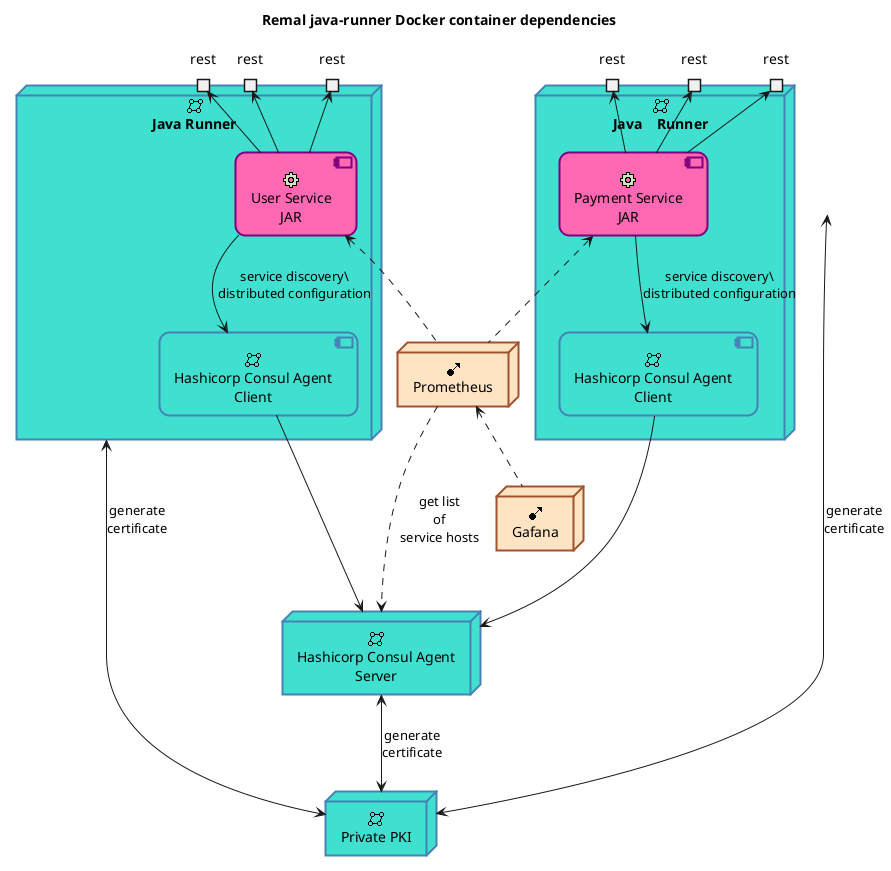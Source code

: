 ' ******************************************************************************
' UML PlantUML diagram that shows the java-runner Remal Docker container
' dependencies.
'
' Since : March 2024
' Author: Arnold Somogyi <arnold.somogyi@gmail.com>
'
' Copyright (c) 2020-2024 Remal Software and Arnold Somogyi All rights reserved
' ******************************************************************************
@startuml

<style>
  .STYLE_INFRA {
    RoundCorner 20
    LineThickness 2
    LineColor SteelBlue
    BackgroundColor Turquoise
  }
  .STYLE_APP {
    RoundCorner 20
    LineThickness 2
    LineColor Purple
    BackgroundColor HotPink
  }
  .STYLE_MONITOR {
    RoundCorner 20
    LineThickness 2
    LineColor Sienna
    BackgroundColor Bisque
  }
</style>


skinparam defaultTextAlignment center
title **Remal java-runner Docker container dependencies**


sprite $JAR_INFRA    jar:archimate/network
sprite $JAR_APP      jar:archimate/physical-equipment
sprite $JAR_MONITOR  jar:archimate/assignment


node          "Private PKI"                    as pki                  <<$JAR_INFRA>> <<STYLE_INFRA>>
node          "Hashicorp Consul Agent\nServer" as consul_server        <<$JAR_INFRA>> <<STYLE_INFRA>>
node          "Java Runner"                    as java_runner_1        <<$JAR_INFRA>> <<STYLE_INFRA>> {
   component  "Hashicorp Consul Agent\nClient" as consul_client_1      <<$JAR_INFRA>> <<STYLE_INFRA>>
   component  "User Service\nJAR"              as u_service            <<$JAR_APP>>   <<STYLE_APP>>
   portin     "rest"                           as u_service_endpoint_1
   portin     "rest"                           as u_service_endpoint_2
   portin     "rest"                           as u_service_endpoint_x
}
node          "Java    Runner"                 as java_runner_2        <<$JAR_INFRA>> <<STYLE_INFRA>> {
   component  "Hashicorp Consul Agent\nClient" as consul_client_2      <<$JAR_INFRA>> <<STYLE_INFRA>>
   component  "Payment Service\nJAR"           as p_service            <<$JAR_APP>>   <<STYLE_APP>>
   portin     "rest"                           as p_service_endpoint_1
   portin     "rest"                           as p_service_endpoint_2
   portin     "rest"                           as p_service_endpoint_x
}
node          "Prometheus"                     as prometheus           <<$JAR_MONITOR>> <<STYLE_MONITOR>>
node          "Gafana"                         as gafana               <<$JAR_MONITOR>> <<STYLE_MONITOR>>


consul_server      <--> pki                  : generate\ncertificate
java_runner_1      <--> pki                  : generate\ncertificate
   consul_client_1 ---> consul_server
   u_service        --> consul_client_1      : service discovery\\\ndistributed configuration
   u_service        --> u_service_endpoint_1
   u_service        --> u_service_endpoint_2
   u_service        --> u_service_endpoint_x
java_runner_2      <--> pki                  : generate\ncertificate
   consul_client_2 ---> consul_server
   p_service        --> consul_client_2      : service discovery\\\ndistributed configuration
   p_service        --> p_service_endpoint_1
   p_service        --> p_service_endpoint_2
   p_service        --> p_service_endpoint_x
u_service          <..  prometheus
p_service          <..  prometheus
prometheus         <..  gafana
prometheus          ..> consul_server        : get list\nof\nservice hosts

@enduml
